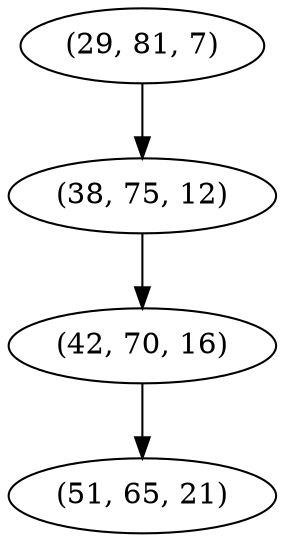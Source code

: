 digraph tree {
    "(29, 81, 7)";
    "(38, 75, 12)";
    "(42, 70, 16)";
    "(51, 65, 21)";
    "(29, 81, 7)" -> "(38, 75, 12)";
    "(38, 75, 12)" -> "(42, 70, 16)";
    "(42, 70, 16)" -> "(51, 65, 21)";
}
